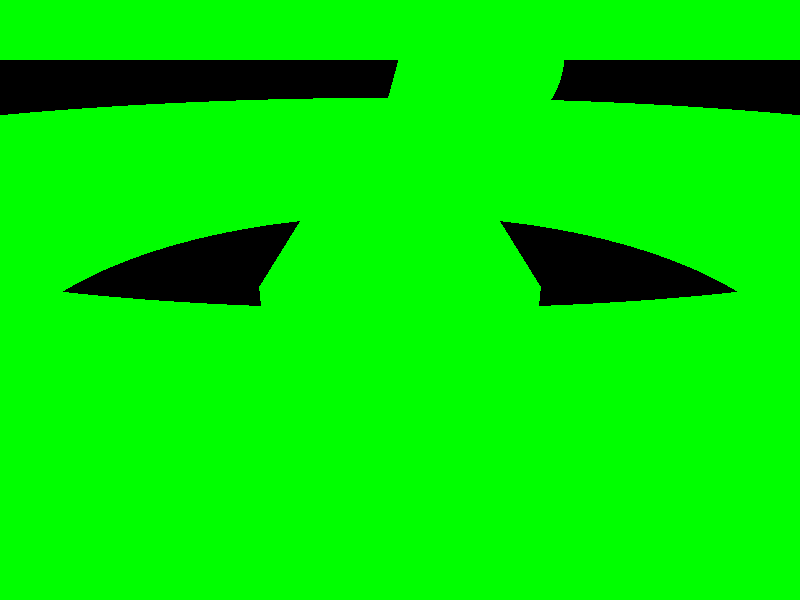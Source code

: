 #declare spherePos=<0,3,0>;
background {
rgb<0,1,0>
}  
            
camera {
location<0,2,-5>
look_at<0,0,0>
}  

light_source{
<2,5,-3>//location
rgb<1,1,1>
}

/*sphere{
<0,1,0>//cernter
1//radius 

texture{
pigment{
rgb<1,0,0>
}
}
}*/

plane{
<0,1,0>//normal vector
0//distance from the vector
}  

box{
<-1,0,-1>
<1,0.5,3>   
texture{
pigment{
rgb<0,1,0>
}
}
}

cone{
<0,1,0>//point 1
.3//radius of point 1
<1,2,3>//point 2
1//radius of point 2
texture{
pigment{
rgb<0,1,0>
}
}
}

torus{
4//outer radius
1//inner radius
translate<0,.5,0>
texture{
pigment{
rgb<0,1,0>
}
}
}     


